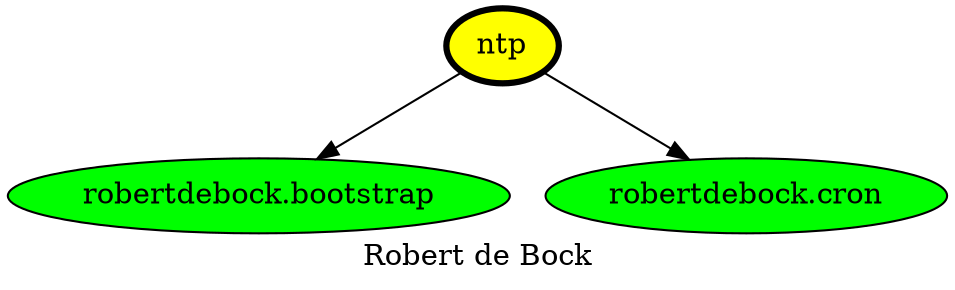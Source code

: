 digraph PhiloDilemma {
  label = "Robert de Bock" ;
  overlap=false
  {
    "ntp" [fillcolor=yellow style=filled penwidth=3]
    "robertdebock.bootstrap" [fillcolor=green style=filled]
    "robertdebock.cron" [fillcolor=green style=filled]
  }
  "ntp" -> "robertdebock.bootstrap"
  "ntp" -> "robertdebock.cron"
}
